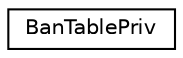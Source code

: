 digraph "Graphical Class Hierarchy"
{
  edge [fontname="Helvetica",fontsize="10",labelfontname="Helvetica",labelfontsize="10"];
  node [fontname="Helvetica",fontsize="10",shape=record];
  rankdir="LR";
  Node0 [label="BanTablePriv",height=0.2,width=0.4,color="black", fillcolor="white", style="filled",URL="$d6/d05/class_ban_table_priv.html"];
}
